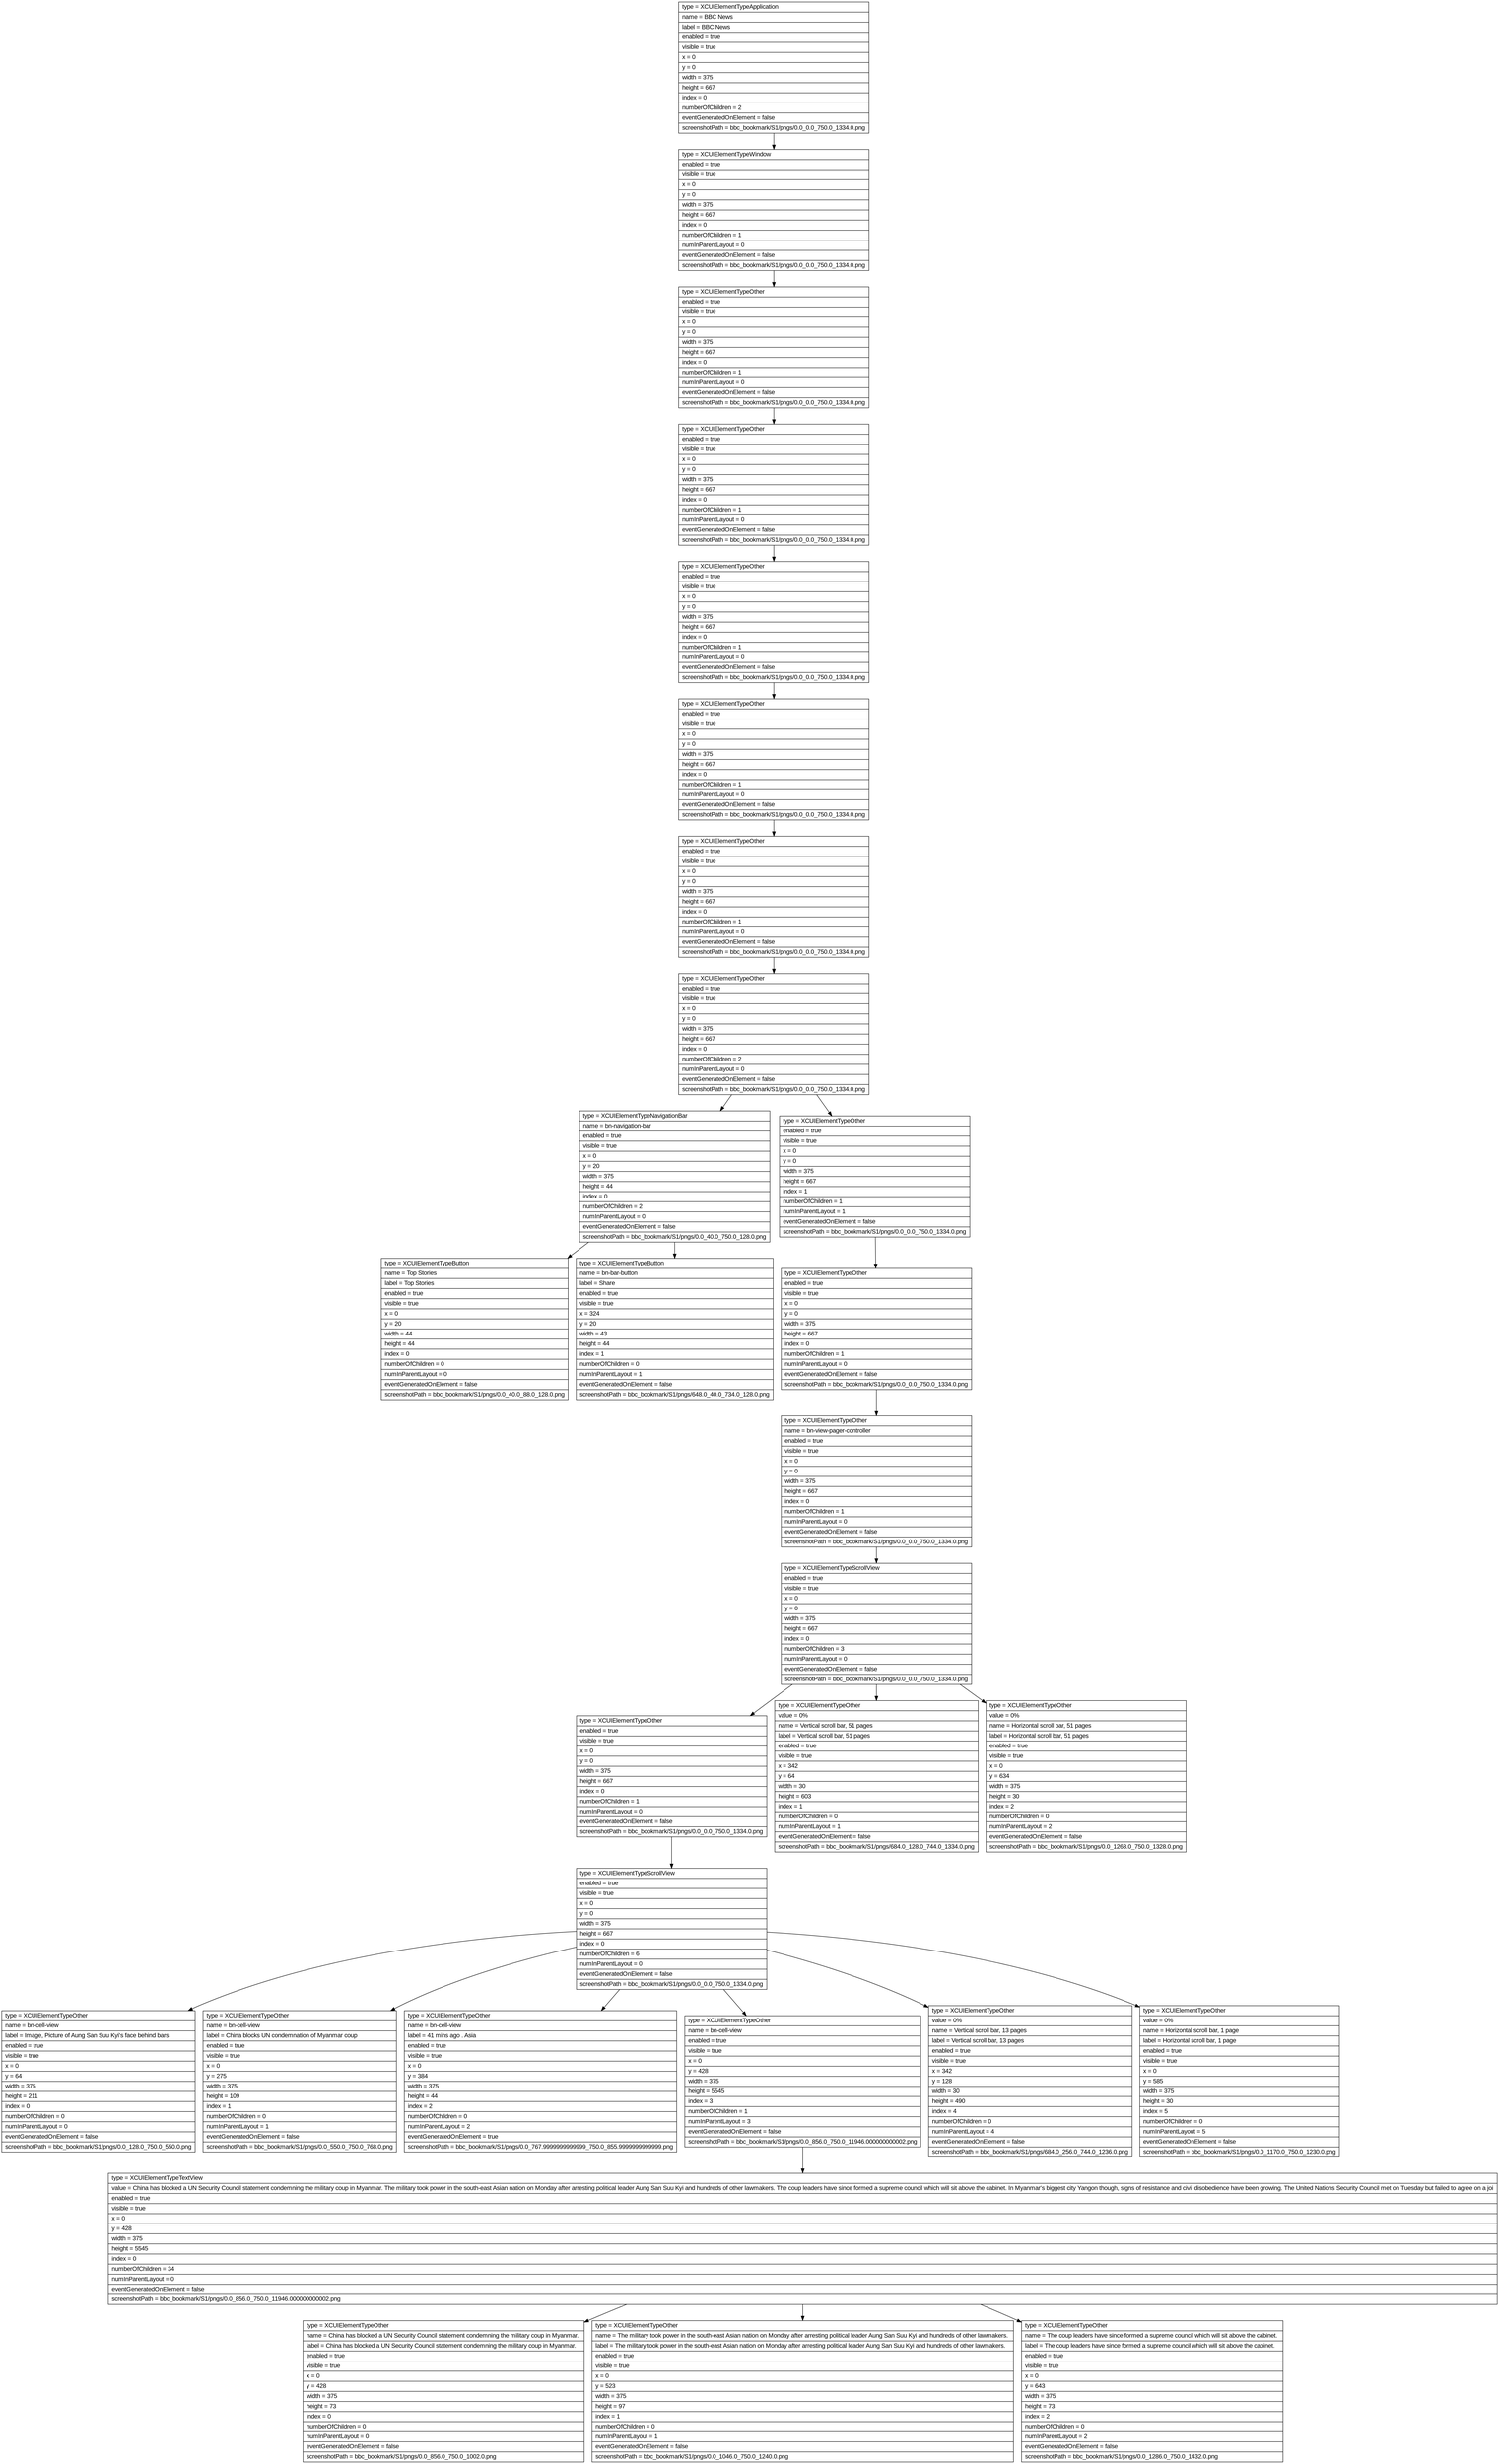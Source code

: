 digraph Layout {

	node [shape=record fontname=Arial];

	0	[label="{type = XCUIElementTypeApplication\l|name = BBC News\l|label = BBC News\l|enabled = true\l|visible = true\l|x = 0\l|y = 0\l|width = 375\l|height = 667\l|index = 0\l|numberOfChildren = 2\l|eventGeneratedOnElement = false \l|screenshotPath = bbc_bookmark/S1/pngs/0.0_0.0_750.0_1334.0.png\l}"]
	1	[label="{type = XCUIElementTypeWindow\l|enabled = true\l|visible = true\l|x = 0\l|y = 0\l|width = 375\l|height = 667\l|index = 0\l|numberOfChildren = 1\l|numInParentLayout = 0\l|eventGeneratedOnElement = false \l|screenshotPath = bbc_bookmark/S1/pngs/0.0_0.0_750.0_1334.0.png\l}"]
	2	[label="{type = XCUIElementTypeOther\l|enabled = true\l|visible = true\l|x = 0\l|y = 0\l|width = 375\l|height = 667\l|index = 0\l|numberOfChildren = 1\l|numInParentLayout = 0\l|eventGeneratedOnElement = false \l|screenshotPath = bbc_bookmark/S1/pngs/0.0_0.0_750.0_1334.0.png\l}"]
	3	[label="{type = XCUIElementTypeOther\l|enabled = true\l|visible = true\l|x = 0\l|y = 0\l|width = 375\l|height = 667\l|index = 0\l|numberOfChildren = 1\l|numInParentLayout = 0\l|eventGeneratedOnElement = false \l|screenshotPath = bbc_bookmark/S1/pngs/0.0_0.0_750.0_1334.0.png\l}"]
	4	[label="{type = XCUIElementTypeOther\l|enabled = true\l|visible = true\l|x = 0\l|y = 0\l|width = 375\l|height = 667\l|index = 0\l|numberOfChildren = 1\l|numInParentLayout = 0\l|eventGeneratedOnElement = false \l|screenshotPath = bbc_bookmark/S1/pngs/0.0_0.0_750.0_1334.0.png\l}"]
	5	[label="{type = XCUIElementTypeOther\l|enabled = true\l|visible = true\l|x = 0\l|y = 0\l|width = 375\l|height = 667\l|index = 0\l|numberOfChildren = 1\l|numInParentLayout = 0\l|eventGeneratedOnElement = false \l|screenshotPath = bbc_bookmark/S1/pngs/0.0_0.0_750.0_1334.0.png\l}"]
	6	[label="{type = XCUIElementTypeOther\l|enabled = true\l|visible = true\l|x = 0\l|y = 0\l|width = 375\l|height = 667\l|index = 0\l|numberOfChildren = 1\l|numInParentLayout = 0\l|eventGeneratedOnElement = false \l|screenshotPath = bbc_bookmark/S1/pngs/0.0_0.0_750.0_1334.0.png\l}"]
	7	[label="{type = XCUIElementTypeOther\l|enabled = true\l|visible = true\l|x = 0\l|y = 0\l|width = 375\l|height = 667\l|index = 0\l|numberOfChildren = 2\l|numInParentLayout = 0\l|eventGeneratedOnElement = false \l|screenshotPath = bbc_bookmark/S1/pngs/0.0_0.0_750.0_1334.0.png\l}"]
	8	[label="{type = XCUIElementTypeNavigationBar\l|name = bn-navigation-bar\l|enabled = true\l|visible = true\l|x = 0\l|y = 20\l|width = 375\l|height = 44\l|index = 0\l|numberOfChildren = 2\l|numInParentLayout = 0\l|eventGeneratedOnElement = false \l|screenshotPath = bbc_bookmark/S1/pngs/0.0_40.0_750.0_128.0.png\l}"]
	9	[label="{type = XCUIElementTypeOther\l|enabled = true\l|visible = true\l|x = 0\l|y = 0\l|width = 375\l|height = 667\l|index = 1\l|numberOfChildren = 1\l|numInParentLayout = 1\l|eventGeneratedOnElement = false \l|screenshotPath = bbc_bookmark/S1/pngs/0.0_0.0_750.0_1334.0.png\l}"]
	10	[label="{type = XCUIElementTypeButton\l|name = Top Stories\l|label = Top Stories\l|enabled = true\l|visible = true\l|x = 0\l|y = 20\l|width = 44\l|height = 44\l|index = 0\l|numberOfChildren = 0\l|numInParentLayout = 0\l|eventGeneratedOnElement = false \l|screenshotPath = bbc_bookmark/S1/pngs/0.0_40.0_88.0_128.0.png\l}"]
	11	[label="{type = XCUIElementTypeButton\l|name = bn-bar-button\l|label = Share\l|enabled = true\l|visible = true\l|x = 324\l|y = 20\l|width = 43\l|height = 44\l|index = 1\l|numberOfChildren = 0\l|numInParentLayout = 1\l|eventGeneratedOnElement = false \l|screenshotPath = bbc_bookmark/S1/pngs/648.0_40.0_734.0_128.0.png\l}"]
	12	[label="{type = XCUIElementTypeOther\l|enabled = true\l|visible = true\l|x = 0\l|y = 0\l|width = 375\l|height = 667\l|index = 0\l|numberOfChildren = 1\l|numInParentLayout = 0\l|eventGeneratedOnElement = false \l|screenshotPath = bbc_bookmark/S1/pngs/0.0_0.0_750.0_1334.0.png\l}"]
	13	[label="{type = XCUIElementTypeOther\l|name = bn-view-pager-controller\l|enabled = true\l|visible = true\l|x = 0\l|y = 0\l|width = 375\l|height = 667\l|index = 0\l|numberOfChildren = 1\l|numInParentLayout = 0\l|eventGeneratedOnElement = false \l|screenshotPath = bbc_bookmark/S1/pngs/0.0_0.0_750.0_1334.0.png\l}"]
	14	[label="{type = XCUIElementTypeScrollView\l|enabled = true\l|visible = true\l|x = 0\l|y = 0\l|width = 375\l|height = 667\l|index = 0\l|numberOfChildren = 3\l|numInParentLayout = 0\l|eventGeneratedOnElement = false \l|screenshotPath = bbc_bookmark/S1/pngs/0.0_0.0_750.0_1334.0.png\l}"]
	15	[label="{type = XCUIElementTypeOther\l|enabled = true\l|visible = true\l|x = 0\l|y = 0\l|width = 375\l|height = 667\l|index = 0\l|numberOfChildren = 1\l|numInParentLayout = 0\l|eventGeneratedOnElement = false \l|screenshotPath = bbc_bookmark/S1/pngs/0.0_0.0_750.0_1334.0.png\l}"]
	16	[label="{type = XCUIElementTypeOther\l|value = 0%\l|name = Vertical scroll bar, 51 pages\l|label = Vertical scroll bar, 51 pages\l|enabled = true\l|visible = true\l|x = 342\l|y = 64\l|width = 30\l|height = 603\l|index = 1\l|numberOfChildren = 0\l|numInParentLayout = 1\l|eventGeneratedOnElement = false \l|screenshotPath = bbc_bookmark/S1/pngs/684.0_128.0_744.0_1334.0.png\l}"]
	17	[label="{type = XCUIElementTypeOther\l|value = 0%\l|name = Horizontal scroll bar, 51 pages\l|label = Horizontal scroll bar, 51 pages\l|enabled = true\l|visible = true\l|x = 0\l|y = 634\l|width = 375\l|height = 30\l|index = 2\l|numberOfChildren = 0\l|numInParentLayout = 2\l|eventGeneratedOnElement = false \l|screenshotPath = bbc_bookmark/S1/pngs/0.0_1268.0_750.0_1328.0.png\l}"]
	18	[label="{type = XCUIElementTypeScrollView\l|enabled = true\l|visible = true\l|x = 0\l|y = 0\l|width = 375\l|height = 667\l|index = 0\l|numberOfChildren = 6\l|numInParentLayout = 0\l|eventGeneratedOnElement = false \l|screenshotPath = bbc_bookmark/S1/pngs/0.0_0.0_750.0_1334.0.png\l}"]
	19	[label="{type = XCUIElementTypeOther\l|name = bn-cell-view\l|label = Image, Picture of Aung San Suu Kyi's face behind bars\l|enabled = true\l|visible = true\l|x = 0\l|y = 64\l|width = 375\l|height = 211\l|index = 0\l|numberOfChildren = 0\l|numInParentLayout = 0\l|eventGeneratedOnElement = false \l|screenshotPath = bbc_bookmark/S1/pngs/0.0_128.0_750.0_550.0.png\l}"]
	20	[label="{type = XCUIElementTypeOther\l|name = bn-cell-view\l|label = China blocks UN condemnation of Myanmar coup\l|enabled = true\l|visible = true\l|x = 0\l|y = 275\l|width = 375\l|height = 109\l|index = 1\l|numberOfChildren = 0\l|numInParentLayout = 1\l|eventGeneratedOnElement = false \l|screenshotPath = bbc_bookmark/S1/pngs/0.0_550.0_750.0_768.0.png\l}"]
	21	[label="{type = XCUIElementTypeOther\l|name = bn-cell-view\l|label = 41 mins ago  .  Asia\l|enabled = true\l|visible = true\l|x = 0\l|y = 384\l|width = 375\l|height = 44\l|index = 2\l|numberOfChildren = 0\l|numInParentLayout = 2\l|eventGeneratedOnElement = true \l|screenshotPath = bbc_bookmark/S1/pngs/0.0_767.9999999999999_750.0_855.9999999999999.png\l}"]
	22	[label="{type = XCUIElementTypeOther\l|name = bn-cell-view\l|enabled = true\l|visible = true\l|x = 0\l|y = 428\l|width = 375\l|height = 5545\l|index = 3\l|numberOfChildren = 1\l|numInParentLayout = 3\l|eventGeneratedOnElement = false \l|screenshotPath = bbc_bookmark/S1/pngs/0.0_856.0_750.0_11946.000000000002.png\l}"]
	23	[label="{type = XCUIElementTypeOther\l|value = 0%\l|name = Vertical scroll bar, 13 pages\l|label = Vertical scroll bar, 13 pages\l|enabled = true\l|visible = true\l|x = 342\l|y = 128\l|width = 30\l|height = 490\l|index = 4\l|numberOfChildren = 0\l|numInParentLayout = 4\l|eventGeneratedOnElement = false \l|screenshotPath = bbc_bookmark/S1/pngs/684.0_256.0_744.0_1236.0.png\l}"]
	24	[label="{type = XCUIElementTypeOther\l|value = 0%\l|name = Horizontal scroll bar, 1 page\l|label = Horizontal scroll bar, 1 page\l|enabled = true\l|visible = true\l|x = 0\l|y = 585\l|width = 375\l|height = 30\l|index = 5\l|numberOfChildren = 0\l|numInParentLayout = 5\l|eventGeneratedOnElement = false \l|screenshotPath = bbc_bookmark/S1/pngs/0.0_1170.0_750.0_1230.0.png\l}"]
	25	[label="{type = XCUIElementTypeTextView\l|value = China has blocked a UN Security Council statement condemning the military coup in Myanmar.  The military took power in the south-east Asian nation on Monday after arresting political leader Aung San Suu Kyi and hundreds of other lawmakers.  The coup leaders have since formed a supreme council which will sit above the cabinet.  In Myanmar's biggest city Yangon though, signs of resistance and civil disobedience have been growing.  The United Nations Security Council met on Tuesday but failed to agree on a joi\l|enabled = true\l|visible = true\l|x = 0\l|y = 428\l|width = 375\l|height = 5545\l|index = 0\l|numberOfChildren = 34\l|numInParentLayout = 0\l|eventGeneratedOnElement = false \l|screenshotPath = bbc_bookmark/S1/pngs/0.0_856.0_750.0_11946.000000000002.png\l}"]
	26	[label="{type = XCUIElementTypeOther\l|name = China has blocked a UN Security Council statement condemning the military coup in Myanmar. \l|label = China has blocked a UN Security Council statement condemning the military coup in Myanmar. \l|enabled = true\l|visible = true\l|x = 0\l|y = 428\l|width = 375\l|height = 73\l|index = 0\l|numberOfChildren = 0\l|numInParentLayout = 0\l|eventGeneratedOnElement = false \l|screenshotPath = bbc_bookmark/S1/pngs/0.0_856.0_750.0_1002.0.png\l}"]
	27	[label="{type = XCUIElementTypeOther\l|name = The military took power in the south-east Asian nation on Monday after arresting political leader Aung San Suu Kyi and hundreds of other lawmakers. \l|label = The military took power in the south-east Asian nation on Monday after arresting political leader Aung San Suu Kyi and hundreds of other lawmakers. \l|enabled = true\l|visible = true\l|x = 0\l|y = 523\l|width = 375\l|height = 97\l|index = 1\l|numberOfChildren = 0\l|numInParentLayout = 1\l|eventGeneratedOnElement = false \l|screenshotPath = bbc_bookmark/S1/pngs/0.0_1046.0_750.0_1240.0.png\l}"]
	28	[label="{type = XCUIElementTypeOther\l|name = The coup leaders have since formed a supreme council which will sit above the cabinet. \l|label = The coup leaders have since formed a supreme council which will sit above the cabinet. \l|enabled = true\l|visible = true\l|x = 0\l|y = 643\l|width = 375\l|height = 73\l|index = 2\l|numberOfChildren = 0\l|numInParentLayout = 2\l|eventGeneratedOnElement = false \l|screenshotPath = bbc_bookmark/S1/pngs/0.0_1286.0_750.0_1432.0.png\l}"]


	0 -> 1
	1 -> 2
	2 -> 3
	3 -> 4
	4 -> 5
	5 -> 6
	6 -> 7
	7 -> 8
	7 -> 9
	8 -> 10
	8 -> 11
	9 -> 12
	12 -> 13
	13 -> 14
	14 -> 15
	14 -> 16
	14 -> 17
	15 -> 18
	18 -> 19
	18 -> 20
	18 -> 21
	18 -> 22
	18 -> 23
	18 -> 24
	22 -> 25
	25 -> 26
	25 -> 27
	25 -> 28


}